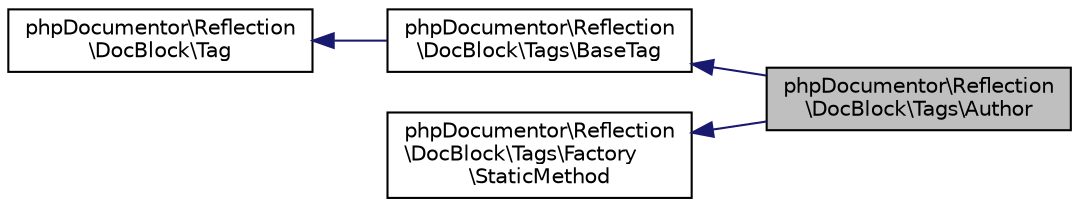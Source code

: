 digraph "phpDocumentor\Reflection\DocBlock\Tags\Author"
{
  edge [fontname="Helvetica",fontsize="10",labelfontname="Helvetica",labelfontsize="10"];
  node [fontname="Helvetica",fontsize="10",shape=record];
  rankdir="LR";
  Node4 [label="phpDocumentor\\Reflection\l\\DocBlock\\Tags\\Author",height=0.2,width=0.4,color="black", fillcolor="grey75", style="filled", fontcolor="black"];
  Node5 -> Node4 [dir="back",color="midnightblue",fontsize="10",style="solid",fontname="Helvetica"];
  Node5 [label="phpDocumentor\\Reflection\l\\DocBlock\\Tags\\BaseTag",height=0.2,width=0.4,color="black", fillcolor="white", style="filled",URL="$classphpDocumentor_1_1Reflection_1_1DocBlock_1_1Tags_1_1BaseTag.html"];
  Node6 -> Node5 [dir="back",color="midnightblue",fontsize="10",style="solid",fontname="Helvetica"];
  Node6 [label="phpDocumentor\\Reflection\l\\DocBlock\\Tag",height=0.2,width=0.4,color="black", fillcolor="white", style="filled",URL="$interfacephpDocumentor_1_1Reflection_1_1DocBlock_1_1Tag.html"];
  Node7 -> Node4 [dir="back",color="midnightblue",fontsize="10",style="solid",fontname="Helvetica"];
  Node7 [label="phpDocumentor\\Reflection\l\\DocBlock\\Tags\\Factory\l\\StaticMethod",height=0.2,width=0.4,color="black", fillcolor="white", style="filled",URL="$interfacephpDocumentor_1_1Reflection_1_1DocBlock_1_1Tags_1_1Factory_1_1StaticMethod.html"];
}
